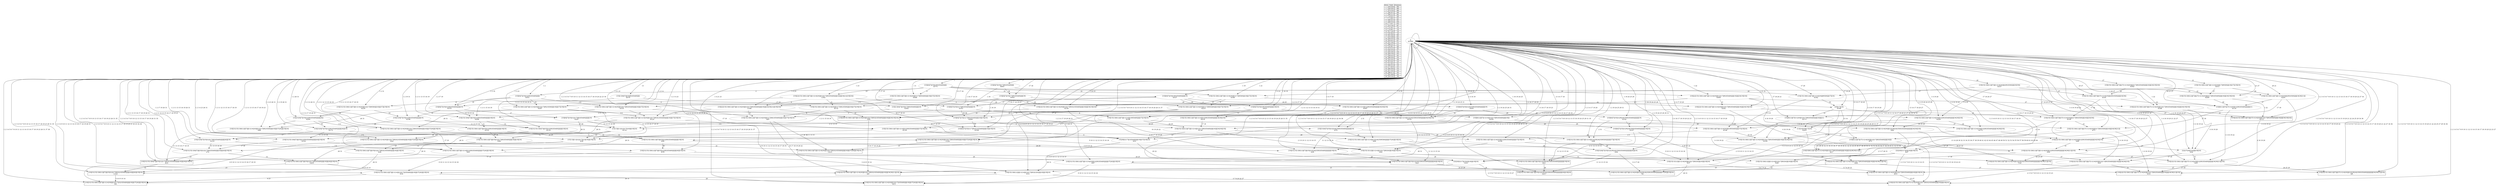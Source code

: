 digraph G {
	pad = 0.5;
	nodesep = 0.5;
"legend" [label = < <table border="0" cellborder="1" cellspacing="0"><tr><td>Helix</td><td>Triplet</td><td>Frequency</td></tr>
<tr><td>1</td><td>138 249 9</td><td>998</td></tr>
<tr><td>2</td><td>146 240 5</td><td>998</td></tr>
<tr><td>3</td><td>174 219 5</td><td>998</td></tr>
<tr><td>4</td><td>184 207 5</td><td>998</td></tr>
<tr><td>5</td><td>180 211 3</td><td>983</td></tr>
<tr><td>6</td><td>43 65 8</td><td>949</td></tr>
<tr><td>7</td><td>71 89 6</td><td>932</td></tr>
<tr><td>8</td><td>186 201 5</td><td>895</td></tr>
<tr><td>9</td><td>168 225 5</td><td>838</td></tr>
<tr><td>10</td><td>5 18 5</td><td>816</td></tr>
<tr><td>11</td><td>114 136 2</td><td>807</td></tr>
<tr><td>12</td><td>51 58 2</td><td>753</td></tr>
<tr><td>13</td><td>35 99 5</td><td>750</td></tr>
<tr><td>14</td><td>117 134 3</td><td>750</td></tr>
<tr><td>15</td><td>29 104 6</td><td>743</td></tr>
<tr><td>16</td><td>332 346 4</td><td>660</td></tr>
<tr><td>17</td><td>153 168 6</td><td>642</td></tr>
<tr><td>18</td><td>226 235 3</td><td>629</td></tr>
<tr><td>19</td><td>319 331 5</td><td>627</td></tr>
<tr><td>20</td><td>121 130 3</td><td>572</td></tr>
<tr><td>21</td><td>296 313 7</td><td>475</td></tr>
<tr><td>22</td><td>18 263 7</td><td>406</td></tr>
<tr><td>23</td><td>179 213 2</td><td>385</td></tr>
<tr><td>24</td><td>160 233 4</td><td>357</td></tr>
<tr><td>25</td><td>165 228 2</td><td>356</td></tr>
<tr><td>26</td><td>263 278 5</td><td>353</td></tr>
<tr><td>27</td><td>109 255 3</td><td>302</td></tr>
<tr><td>28</td><td>268 326 4</td><td>250</td></tr>
<tr><td>29</td><td>155 235 2</td><td>246</td></tr>
<tr><td>30</td><td>273 323 7</td><td>233</td></tr>
<tr><td>31</td><td>21 310 5</td><td>231</td></tr>
<tr><td>32</td><td>264 331 4</td><td>230</td></tr>
<tr><td>33</td><td>17 103 9</td><td>225</td></tr>
<tr><td>34</td><td>263 359 4</td><td>224</td></tr>
<tr><td>35</td><td>117 132 5</td><td>220</td></tr>
<tr><td>36</td><td>289 317 4</td><td>205</td></tr>
<tr><td>37</td><td>255 289 9</td><td>203</td></tr>
<tr><td>38</td><td>120 130 3</td><td>186</td></tr>
</table>>, shape = plaintext, fontsize=11];
"1 2 3 4 5 6 7 8 9 10 12 13 15 16 17 18 19 26 31 35 " [shape = box];
"1 2 3 4 5 6 7 8 9 10 11 12 13 14 15 16 17 18 19 20 23 26 31 37 " [shape = box];
"1 2 3 4 5 6 7 8 9 10 11 12 13 14 15 16 17 18 19 20 26 31 37 " [shape = box];
"1 2 3 4 5 6 7 8 9 10 12 13 15 16 17 18 19 23 26 31 35 " [shape = box];
"1 2 3 4 5 6 7 8 9 10 12 13 15 16 19 24 25 26 29 31 35 " [shape = box];
"1 2 3 4 5 6 7 8 9 10 11 12 13 14 15 16 17 18 19 20 22 27 34 " [shape = box];
"1 2 3 4 5 6 7 8 9 10 11 12 13 14 15 19 20 21 22 24 25 29 34 36 " [shape = box];
"1 2 3 4 5 6 7 8 9 10 11 12 13 14 15 16 19 20 24 25 26 29 31 37 " [shape = box];
"1 2 3 4 5 6 7 8 9 10 11 12 13 14 15 16 17 18 19 20 22 " [shape = box];
"1 2 3 4 5 6 7 8 9 10 11 12 13 14 15 17 18 19 20 21 22 27 34 36 " [shape = box];
"1 2 3 4 5 6 7 8 10 11 12 13 14 15 16 17 18 19 20 26 31 37 " [shape = box];
"1 2 3 4 5 6 7 8 9 10 11 12 14 17 18 20 21 27 28 30 32 33 " [shape = box];
"1 2 3 4 5 6 7 8 9 10 11 12 13 14 15 16 17 18 19 20 22 23 34 " [shape = box];
"1 2 3 4 5 6 7 8 9 10 12 13 15 16 19 24 25 26 31 35 " [shape = box];
"1 2 3 4 5 6 7 8 9 10 11 12 13 14 15 16 17 18 19 20 22 23 27 " [shape = box];
"1 2 3 4 5 6 7 8 10 11 12 13 14 15 16 17 18 19 23 26 31 37 38 " [shape = box];
"1 2 3 4 5 6 7 8 9 10 12 13 15 16 19 24 25 29 31 35 " [shape = box];
"1 2 3 4 5 6 7 8 9 10 13 15 16 17 18 19 23 26 31 35 " [shape = box];
"1 2 3 4 5 6 7 8 9 10 11 12 13 14 15 17 18 19 20 21 22 34 36 " [shape = box];
"1 2 3 4 5 6 7 8 9 10 11 12 13 14 15 19 20 21 22 24 25 27 29 34 36 " [shape = box];
"1 2 3 4 5 6 7 8 9 10 11 12 13 14 15 17 18 19 20 21 22 23 34 36 " [shape = box];
"1 2 26 31 " [style = dashed];
"1 2 11 12 13 15 16 19 26 31 " [style = dashed];
"1 " [style = dashed];
"1 16 19 " [style = dashed];
"1 2 17 19 26 31 " [style = dashed];
"1 2 11 12 13 15 16 17 18 19 " [style = dashed];
"1 16 17 18 19 " [style = dashed];
"13 17 18 " [style = dashed];
"1 2 11 12 13 15 16 19 31 " [style = dashed];
"1 2 11 13 15 16 17 18 19 26 31 " [style = dashed];
"1 2 23 26 31 " [style = dashed];
"1 21 " [style = dashed];
"1 4 21 " [style = dashed];
"1 2 3 4 26 31 " [style = dashed];
"1 2 3 4 " [style = dashed];
"21 " [style = dashed];
"1 21 23 " [style = dashed];
"1 2 3 4 23 " [style = dashed];
"1 2 3 4 23 26 31 " [style = dashed];
"1 2 31 " [style = dashed];
"1 4 21 23 " [style = dashed];
"1 23 " [style = dashed];
"1 2 11 12 13 15 16 17 18 19 23 " [style = dashed];
"1 16 17 18 19 23 " [style = dashed];
"1 16 19 24 25 29 " [style = dashed];
"1 2 19 24 25 26 29 31 " [style = dashed];
"1 2 11 12 13 15 16 19 " [style = dashed];
"13 " [style = dashed];
"1 2 11 13 15 16 19 26 31 " [style = dashed];
"1 21 22 " [style = dashed];
"1 22 " [style = dashed];
"21 27 " [style = dashed];
"1 22 27 " [style = dashed];
"1 4 19 20 24 25 29 " [style = dashed];
"1 4 16 19 20 22 " [style = dashed];
"1 4 16 19 20 21 22 " [style = dashed];
"1 4 16 19 20 " [style = dashed];
"20 21 " [style = dashed];
"1 16 19 24 25 " [style = dashed];
"1 4 16 19 " [style = dashed];
"1 2 3 4 17 19 20 " [style = dashed];
"1 4 17 19 20 " [style = dashed];
"1 2 3 4 17 19 20 26 31 " [style = dashed];
"17 20 " [style = dashed];
"1 2 19 24 25 26 31 " [style = dashed];
"1 2 3 4 17 19 26 31 " [style = dashed];
"1 2 19 24 25 29 31 " [style = dashed];
"1 4 16 17 18 19 20 22 " [style = dashed];
"1 2 3 4 9 10 11 12 13 14 15 16 17 18 19 20 " [style = dashed];
"13 14 17 18 20 " [style = dashed];
"1 2 3 4 6 9 10 11 12 13 14 15 16 17 18 19 " [style = dashed];
"1 2 11 13 15 16 17 18 19 " [style = dashed];
"1 4 16 17 18 19 20 " [style = dashed];
"17 18 20 21 27 " [style = dashed];
"1 4 16 17 18 19 20 22 27 " [style = dashed];
"1 4 16 17 18 19 " [style = dashed];
"1 4 16 19 20 21 22 27 " [style = dashed];
"1 2 3 4 9 10 11 12 13 14 15 16 17 18 19 26 31 " [style = dashed];
"13 14 17 18 20 27 " [style = dashed];
"13 14 17 18 " [style = dashed];
"17 18 20 21 " [style = dashed];
"20 21 27 " [style = dashed];
"1 22 23 " [style = dashed];
"1 2 11 12 13 15 16 19 24 25 31 " [style = dashed];
"1 2 3 4 6 9 10 11 12 13 14 15 16 17 18 19 23 " [style = dashed];
"1 2 11 13 15 16 17 18 19 23 " [style = dashed];
"1 4 16 19 20 22 27 " [style = dashed];
"1 4 16 17 18 19 20 22 23 " [style = dashed];
"1 4 16 17 18 19 23 " [style = dashed];
"1 2 11 13 15 16 19 31 " [style = dashed];
"1 2 " [style = dashed];
"" [style = dashed];
"1 2 19 26 31 " [style = dashed];
"1 19 " [style = dashed];
"1 2 19 " [style = dashed];
"1 2 19 31 " [style = dashed];
"1 2 11 13 15 16 19 " [style = dashed];
"1 2 17 19 " [style = dashed];
"1 17 19 " [style = dashed];
"17 " [style = dashed];
"17 18 " [style = dashed];
"1 2 23 " [style = dashed];
"1 4 " [style = dashed];
"1 4 23 " [style = dashed];
"1 19 24 25 29 " [style = dashed];
"1 19 24 25 " [style = dashed];
"1 2 19 24 25 31 " [style = dashed];
"27 " [style = dashed];
"1 4 19 20 " [style = dashed];
"20 " [style = dashed];
"1 4 19 " [style = dashed];
"1 2 3 4 17 19 " [style = dashed];
"1 4 17 19 " [style = dashed];
"17 18 20 " [style = dashed];
"1 2 3 4 9 10 11 12 13 14 15 16 17 18 19 " [style = dashed];
"17 18 20 27 " [style = dashed];
"20 27 " [style = dashed];
"1 2 3 4 5 6 7 8 9 10 12 13 15 16 17 18 19 26 31 35 " [label = "[10][31[15[13[6[12]][7]]][35][1[2[17][9[3[5[4[8]]]]][18]]][26]][19][16]\n14/55"];
"1 2 3 4 5 6 7 8 9 10 11 12 13 14 15 16 17 18 19 20 23 26 31 37 " [label = "[10][31[15[13[6[12]][7]]][11[14[20]]][1[2[17][9[3[23[5[4[8]]]]]][18]]][37[26]]][19][16]\n13/13"];
"1 2 3 4 5 6 7 8 9 10 11 12 13 14 15 16 17 18 19 20 26 31 37 " [label = "[10][31[15[13[6[12]][7]]][11[14[20]]][1[2[17][9[3[5[4[8]]]]][18]]][37[26]]][19][16]\n11/24"];
"1 2 3 4 5 6 7 8 9 10 12 13 15 16 17 18 19 23 26 31 35 " [label = "[10][31[15[13[6[12]][7]]][35][1[2[17][9[3[23[5[4[8]]]]]][18]]][26]][19][16]\n11/23"];
"1 2 3 4 5 6 7 8 9 10 12 13 15 16 19 24 25 26 29 31 35 " [label = "[10][31[15[13[6[12]][7]]][35][1[2[29[24[25[9[3[5[4[8]]]]]]]]]][26]][19][16]\n10/17"];
"1 2 3 4 5 6 7 8 9 10 11 12 13 14 15 16 17 18 19 20 22 27 34 " [label = "[10][22[15[13[6[12]][7]]][27[11[14[20]]][1[2[17][9[3[5[4[8]]]]][18]]]]][34[19][16]]\n9/112"];
"1 2 3 4 5 6 7 8 9 10 11 12 13 14 15 19 20 21 22 24 25 29 34 36 " [label = "[10][22[15[13[6[12]][7]]][11[14[20]]][1[2[29[24[25[9[3[5[4[8]]]]]]]]]]][34[36[21]][19]]\n7/18"];
"1 2 3 4 5 6 7 8 9 10 11 12 13 14 15 16 19 20 24 25 26 29 31 37 " [label = "[10][31[15[13[6[12]][7]]][11[14[20]]][1[2[29[24[25[9[3[5[4[8]]]]]]]]]][37[26]]][19][16]\n7/8"];
"1 2 3 4 5 6 7 8 9 10 11 12 13 14 15 16 17 18 19 20 22 " [label = "[10][22[15[13[6[12]][7]]][11[14[20]]][1[2[17][9[3[5[4[8]]]]][18]]]][19][16]\n6/15"];
"1 2 3 4 5 6 7 8 9 10 11 12 13 14 15 17 18 19 20 21 22 27 34 36 " [label = "[10][22[15[13[6[12]][7]]][27[11[14[20]]][1[2[17][9[3[5[4[8]]]]][18]]]]][34[36[21]][19]]\n6/14"];
"1 2 3 4 5 6 7 8 10 11 12 13 14 15 16 17 18 19 20 26 31 37 " [label = "[10][31[15[13[6[12]][7]]][11[14[20]]][1[2[17][3[5[4[8]]]][18]]][37[26]]][19][16]\n6/13"];
"1 2 3 4 5 6 7 8 9 10 11 12 14 17 18 20 21 27 28 30 32 33 " [label = "[10][33[6[12]][7]][27[11[14[20]]][1[2[17][9[3[5[4[8]]]]][18]]]][32[28[30[21]]]]\n6/17"];
"1 2 3 4 5 6 7 8 9 10 11 12 13 14 15 16 17 18 19 20 22 23 34 " [label = "[10][22[15[13[6[12]][7]]][11[14[20]]][1[2[17][9[3[23[5[4[8]]]]]][18]]]][34[19][16]]\n5/95"];
"1 2 3 4 5 6 7 8 9 10 12 13 15 16 19 24 25 26 31 35 " [label = "[10][31[15[13[6[12]][7]]][35][1[2[24[25[9[3[5[4[8]]]]]]]]][26]][19][16]\n5/23"];
"1 2 3 4 5 6 7 8 9 10 11 12 13 14 15 16 17 18 19 20 22 23 27 " [label = "[10][22[15[13[6[12]][7]]][27[11[14[20]]][1[2[17][9[3[23[5[4[8]]]]]][18]]]]][19][16]\n4/4"];
"1 2 3 4 5 6 7 8 10 11 12 13 14 15 16 17 18 19 23 26 31 37 38 " [label = "[10][31[15[13[6[12]][7]]][11[14[38]]][1[2[17][3[23[5[4[8]]]]][18]]][37[26]]][19][16]\n4/4"];
"1 2 3 4 5 6 7 8 9 10 12 13 15 16 19 24 25 29 31 35 " [label = "[10][31[15[13[6[12]][7]]][35][1[2[29[24[25[9[3[5[4[8]]]]]]]]]]][19][16]\n4/21"];
"1 2 3 4 5 6 7 8 9 10 13 15 16 17 18 19 23 26 31 35 " [label = "[10][31[15[13[6][7]]][35][1[2[17][9[3[23[5[4[8]]]]]][18]]][26]][19][16]\n4/31"];
"1 2 3 4 5 6 7 8 9 10 11 12 13 14 15 17 18 19 20 21 22 34 36 " [label = "[10][22[15[13[6[12]][7]]][11[14[20]]][1[2[17][9[3[5[4[8]]]]][18]]]][34[36[21]][19]]\n4/26"];
"1 2 3 4 5 6 7 8 9 10 11 12 13 14 15 19 20 21 22 24 25 27 29 34 36 " [label = "[10][22[15[13[6[12]][7]]][27[11[14[20]]][1[2[29[24[25[9[3[5[4[8]]]]]]]]]]]][34[36[21]][19]]\n4/9"];
"1 2 3 4 5 6 7 8 9 10 11 12 13 14 15 17 18 19 20 21 22 23 34 36 " [label = "[10][22[15[13[6[12]][7]]][11[14[20]]][1[2[17][9[3[23[5[4[8]]]]]][18]]]][34[36[21]][19]]\n4/9"];
"1 2 26 31 " [label = "[10][31[6][7][35][1[2[9[3[5[4[8]]]]]]][26]]\n0/204"];
"1 2 11 12 13 15 16 19 26 31 " [label = "[10][31[15[13[6[12]][7]]][35][1[2[9[3[5[4[8]]]]]]][26]][19][16]\n0/78"];
"1 " [label = "[10][6][7][35][1[9[3[5[4[8]]]]]]\n0/775"];
"1 16 19 " [label = "[10][6][7][35][1[9[3[5[4[8]]]]]][19][16]\n0/423"];
"1 2 17 19 26 31 " [label = "[10][31[6][7][35][1[2[17][9[3[5[4[8]]]]]]][26]][19]\n0/125"];
"1 2 11 12 13 15 16 17 18 19 " [label = "[10][15[13[6[12]][7]]][35][1[2[17][9[3[5[4[8]]]]][18]]][19][16]\n0/98"];
"1 16 17 18 19 " [label = "[10][6][7][35][1[17][9[3[5[4[8]]]]][18]][19][16]\n0/264"];
"13 17 18 " [label = "[10][13[6][7]][35][17][9[3[5[4[8]]]]][18]\n0/363"];
"1 2 11 12 13 15 16 19 31 " [label = "[10][31[15[13[6[12]][7]]][35][1[2[9[3[5[4[8]]]]]]]][19][16]\n0/90"];
"1 2 11 13 15 16 17 18 19 26 31 " [label = "[10][31[15[13[6][7]]][35][1[2[17][9[3[5[4[8]]]]][18]]][26]][19][16]\n1/72"];
"1 2 23 26 31 " [label = "[10][31[15[13[6[12]][7]]][11[14[20]]][1[2[17][9[23[5[8]]]][18]]][37[26]]][19][16]\n0/80"];
"1 21 " [label = "[10][15[13[6[12]][7]]][11[14[20]]][1[17][9[5[8]]][18]][37][19][16]\n0/340"];
"1 4 21 " [label = "[10][15[13[6[12]][7]]][11[14[20]]][1[17][9[5[4[8]]]][18]][37][19][16]\n0/233"];
"1 2 3 4 26 31 " [label = "[10][31[15[13[6[12]][7]]][11[14[20]]][1[2[17][9[3[5[4[8]]]]][18]]][37[26]]][19][16]\n0/107"];
"1 2 3 4 " [label = "[10][15[13[6[12]][7]]][11[14[20]]][1[2[17][9[3[5[4[8]]]]][18]]][37][19][16]\n0/335"];
"21 " [label = "[10][15[13[6[12]][7]]][11[14[20]]][17][9[5[8]]][18][37][19][16]\n0/511"];
"1 21 23 " [label = "[10][15[13[6[12]][7]]][11[14[20]]][1[17][9[23[5[8]]]][18]][37][19][16]\n0/132"];
"1 2 3 4 23 " [label = "[10][15[13[6[12]][7]]][11[14[20]]][1[2[17][9[3[23[5[4[8]]]]]][18]]][37][19][16]\n0/125"];
"1 2 3 4 23 26 31 " [label = "[10][31[15[13[6[12]][7]]][11[14[20]]][1[2[17][9[3[23[5[4[8]]]]]][18]]][37[26]]][19][16]\n0/42"];
"1 2 31 " [label = "[10][31[15[13[6[12]][7]]][11[14[20]]][1[2[17][9[5[8]]][18]]][37]][19][16]\n0/230"];
"1 4 21 23 " [label = "[10][15[13[6[12]][7]]][11[14[20]]][1[17][9[23[5[4[8]]]]][18]][37][19][16]\n0/87"];
"1 23 " [label = "[10][22[15[13[6[12]][7]]][11[14[20]]][1[2[17][9[3[5[4[8]]]]][18]]]][34[21][19][16]]\n1/302"];
"1 2 11 12 13 15 16 17 18 19 23 " [label = "[10][15[13[6[12]][7]]][35][1[2[17][9[3[23[5[4[8]]]]]][18]]][19][16]\n0/44"];
"1 16 17 18 19 23 " [label = "[10][6][7][35][1[17][9[3[23[5[4[8]]]]]][18]][19][16]\n0/108"];
"1 16 19 24 25 29 " [label = "[10][6][7][35][1[29[24[25[9[3[5[4[8]]]]]]]]][19][16]\n0/107"];
"1 2 19 24 25 26 29 31 " [label = "[10][31[6][7][35][1[2[29[24[25[9[3[5[4[8]]]]]]]]]][26]][19]\n0/44"];
"1 2 11 12 13 15 16 19 " [label = "[10][15[13[6[12]][7]]][35][1[2[9[3[5[4[8]]]]]]][19][16]\n0/152"];
"13 " [label = "[10][13[6][7]][35][9[3[5[4[8]]]]]\n0/570"];
"1 2 11 13 15 16 19 26 31 " [label = "[10][31[15[13[6][7]]][35][1[2[9[3[5[4[8]]]]]]][26]][19][16]\n0/102"];
"1 21 22 " [label = "[10][22[15[13[6[12]][7]]][11[14[20]]][1[2[17][9[3[5[4[8]]]]][18]]]][34[19][16]]\n3/242"];
"1 22 " [label = "[10][22[15[13[6[12]][7]]][11[14[20]]][1[2[17][9[3[5[4[8]]]]][18]]]][34[19][16]]\n0/400"];
"21 27 " [label = "[10][15[13[6[12]][7]]][27[11[14[20]]][2[17][9[3[5[4[8]]]]][18]]][34[19][16]]\n0/200"];
"1 22 27 " [label = "[10][22[15[13[6[12]][7]]][27[11[14[20]]][1[2[17][9[3[5[4[8]]]]][18]]]]][34[19][16]]\n0/186"];
"1 4 19 20 24 25 29 " [label = "[10][15[13[6[12]][7]]][11[14[20]]][1[2[29[24[25[9[3[5[4[8]]]]]]]]]][34[36][19]]\n0/60"];
"1 4 16 19 20 22 " [label = "[10][22[15[13[6[12]][7]]][11[14[20]]][1[2[9[3[5[4[8]]]]]]]][34[36][19]]\n0/89"];
"1 4 16 19 20 21 22 " [label = "[10][22[15[13[6[12]][7]]][11[14[20]]][1[2[9[3[5[4[8]]]]]]]][34[36[21]][19]]\n0/49"];
"1 4 16 19 20 " [label = "[10][15[13[6[12]][7]]][11[14[20]]][1[2[9[3[5[4[8]]]]]]][34[36][19]]\n0/172"];
"20 21 " [label = "[10][15[13[6[12]][7]]][11[14[20]]][2[9[3[5[8]]]]][34[36[21]]]\n0/291"];
"1 16 19 24 25 " [label = "[10][15[13[6[12]][7]]][11[14]][1[2[24[25[9[3[5[8]]]]]]]][34[36][19]]\n0/152"];
"1 4 16 19 " [label = "[10][15[13[6[12]][7]]][11[14]][1[2[9[3[5[4[8]]]]]]][34[36][19]]\n0/218"];
"1 2 3 4 17 19 20 " [label = "[10][15[13[6[12]][7]]][11[14[20]]][1[2[9[3[5[4[8]]]]]]][37][19][16]\n0/106"];
"1 4 17 19 20 " [label = "[10][15[13[6[12]][7]]][11[14[20]]][1[9[5[4[8]]]]][37][19][16]\n0/146"];
"1 2 3 4 17 19 20 26 31 " [label = "[10][31[15[13[6[12]][7]]][11[14[20]]][1[2[9[3[5[4[8]]]]]]][37[26]]][19][16]\n0/47"];
"17 20 " [label = "[10][15[13[6[12]][7]]][11[14[20]]][9[5[8]]][37][16]\n0/342"];
"1 2 19 24 25 26 31 " [label = "[10][31[15[13[6[12]][7]]][11[14]][1[2[24[25[9[5[8]]]]]]][37[26]]][19][16]\n0/64"];
"1 2 3 4 17 19 26 31 " [label = "[10][31[15[13[6[12]][7]]][11[14]][1[2[9[3[5[4[8]]]]]]][37[26]]][19][16]\n0/63"];
"1 2 19 24 25 29 31 " [label = "[10][31[15[13[6[12]][7]]][11[14]][1[2[29[24[25[9[5[8]]]]]]]][37]][19][16]\n0/48"];
"1 4 16 17 18 19 20 22 " [label = "[22[20][1[17][4][18]]][19][16]\n0/47"];
"1 2 3 4 9 10 11 12 13 14 15 16 17 18 19 20 " [label = "[10][15[13[12]]][11[14[20]]][1[2[17][9[3[4]]][18]]][19][16]\n0/37"];
"13 14 17 18 20 " [label = "[13][14[20]][17][18]\n0/203"];
"1 2 3 4 6 9 10 11 12 13 14 15 16 17 18 19 " [label = "[10][15[13[6[12]]]][11[14]][1[2[17][9[3[4]]][18]]][19][16]\n0/28"];
"1 2 11 13 15 16 17 18 19 " [label = "[15[13]][11][1[2[17][18]]][19][16]\n0/132"];
"1 4 16 17 18 19 20 " [label = "[10][15[13[6[12]][7]]][11[14[20]]][1[2[17][9[3[5[4[8]]]]][18]]][34[36][19]]\n0/109"];
"17 18 20 21 27 " [label = "[10][15[13[6[12]][7]]][27[11[14[20]]][2[17][9[3[5[8]]]][18]]][34[36[21]]]\n0/73"];
"1 4 16 17 18 19 20 22 27 " [label = "[10][22[15[13[6[12]][7]]][27[11[14[20]]][1[2[17][9[3[5[4[8]]]]][18]]]]][34[36][19]]\n0/25"];
"1 4 16 17 18 19 " [label = "[10][15[13[6[12]][7]]][11[14]][1[2[17][9[3[5[4[8]]]]][18]]][34[36][19]]\n0/138"];
"1 4 16 19 20 21 22 27 " [label = "[10][22[15[13[6[12]][7]]][27[11[14[20]]][1[2[9[3[5[4[8]]]]]]]]][34[36[21]][19]]\n0/25"];
"1 2 3 4 9 10 11 12 13 14 15 16 17 18 19 26 31 " [label = "[10][31[15[13[6[12]][7]]][11[14]][1[2[17][3[5[4[8]]]][18]]][37[26]]][19][16]\n0/18"];
"13 14 17 18 20 27 " [label = "[10][6[12]][7][27[11[14[20]]][1[2[17][9[3[5[4[8]]]]][18]]]]\n0/73"];
"13 14 17 18 " [label = "[10][6[12]][7][11[14]][1[2[17][9[3[5[4[8]]]]][18]]]\n0/259"];
"17 18 20 21 " [label = "[10][6[12]][7][11[20]][1[2[17][9[3[5[4[8]]]]][18]]][21]\n0/173"];
"20 21 27 " [label = "[10][6[12]][7][27[11[20]][1[2[9[3[5[4[8]]]]]]]][21]\n0/116"];
"1 22 23 " [label = "[10][22[15[13[6[12]][7]]][11[14[20]]][1[2[17][9[3[23[5[4[8]]]]]][18]]]][34[19][16]]\n0/156"];
"1 2 11 12 13 15 16 19 24 25 31 " [label = "[10][31[15[13[6[12]][7]]][35][1[2[24[25[9[3[5[4[8]]]]]]]]]][19][16]\n2/29"];
"1 2 3 4 6 9 10 11 12 13 14 15 16 17 18 19 23 " [label = "[10][15[13[6[12]]]][11[14]][1[2[17][9[3[23[4]]]][18]]][19][16]\n0/14"];
"1 2 11 13 15 16 17 18 19 23 " [label = "[15[13]][11][1[2[17][23][18]]][19][16]\n0/56"];
"1 4 16 19 20 22 27 " [label = "[22[27[20][1[4]]]][19][16]\n0/44"];
"1 4 16 17 18 19 20 22 23 " [label = "[22[20][1[17][23[4]][18]]][19][16]\n0/18"];
"1 4 16 17 18 19 23 " [label = "[7][38][1[17][23[5[4[8]]]][18]][37][19][16]\n0/53"];
"1 2 11 13 15 16 19 31 " [label = "[10][31[15[13[6][7]]][35][1[2[9[3[5[4[8]]]]]]]][19][16]\n0/116"];
"1 2 " [label = "[10][6][7][35][1[2[9[3[5[4[8]]]]]]]\n0/551"];
"" [label = "[10][6][7][35][9[3[5[4[8]]]]]\n0/1000"];
"1 2 19 26 31 " [label = "[10][31[6][7][35][1[2[9[3[5[4[8]]]]]]][26]][19]\n0/172"];
"1 19 " [label = "[10][6][7][35][1[9[3[5[4[8]]]]]][19]\n0/537"];
"1 2 19 " [label = "[10][6][7][35][1[2[9[3[5[4[8]]]]]]][19]\n0/370"];
"1 2 19 31 " [label = "[10][31[6][7][35][1[2[9[3[5[4[8]]]]]]]][19]\n0/196"];
"1 2 11 13 15 16 19 " [label = "[10][15[13[6][7]]][35][1[2[9[3[5[4[8]]]]]]][19][16]\n0/208"];
"1 2 17 19 " [label = "[10][6][7][35][1[2[17][9[3[5[4[8]]]]]]][19]\n0/247"];
"1 17 19 " [label = "[10][6][7][35][1[17][9[3[5[4[8]]]]]][19]\n0/353"];
"17 " [label = "[10][6][7][35][17][9[3[5[4[8]]]]]\n0/603"];
"17 18 " [label = "[10][6][7][35][17][9[3[5[4[8]]]]][18]\n0/543"];
"1 2 23 " [label = "[10][15[13[6[12]][7]]][11[14[20]]][1[2[17][9[23[5[8]]]][18]]][37][19][16]\n0/207"];
"1 4 " [label = "[10][15[13[6[12]][7]]][11[14[20]]][1[17][9[5[4[8]]]][18]][37][19][16]\n0/446"];
"1 4 23 " [label = "[10][22[15[13[6[12]][7]]][11[14[20]]][1[2[17][9[3[5[4[8]]]]][18]]]][34[36[21]][19][16]]\n1/168"];
"1 19 24 25 29 " [label = "[10][6][7][35][1[29[24[25[9[3[5[4[8]]]]]]]]][19]\n0/142"];
"1 19 24 25 " [label = "[10][6][7][35][1[24[25[9[3[5[4[8]]]]]]]][19]\n0/201"];
"1 2 19 24 25 31 " [label = "[10][31[6][7][35][1[2[24[25[9[3[5[4[8]]]]]]]]]][19]\n0/70"];
"27 " [label = "[10][15[13[6[12]][7]]][27[11[14[20]]][2[17][9[3[5[4[8]]]]][18]]][34[19][16]]\n0/302"];
"1 4 19 20 " [label = "[10][15[13[6[12]][7]]][11[14[20]]][1[2[9[3[5[4[8]]]]]]][34[36][19]]\n0/220"];
"20 " [label = "[10][15[13[6[12]][7]]][11[14[20]]][2[9[3[5[8]]]]][34[36]]\n0/537"];
"1 4 19 " [label = "[10][15[13[6[12]][7]]][11[14]][1[2[9[3[5[4[8]]]]]]][34[36][19]]\n0/297"];
"1 2 3 4 17 19 " [label = "[10][15[13[6[12]][7]]][11[14]][1[2[9[3[5[4[8]]]]]]][37][19][16]\n0/136"];
"1 4 17 19 " [label = "[10][15[13[6[12]][7]]][11[14]][1[9[5[4[8]]]]][37][19][16]\n0/198"];
"17 18 20 " [label = "[20][17][18]\n0/308"];
"1 2 3 4 9 10 11 12 13 14 15 16 17 18 19 " [label = "[10][15[13[12]]][11[14]][1[2[17][9[3[4]]][18]]][19][16]\n0/42"];
"17 18 20 27 " [label = "[10][15[13[6[12]][7]]][27[11[14[20]]][2[17][9[3[5[8]]]][18]]][34[36]]\n0/109"];
"20 27 " [label = "[10][15[13[6[12]][7]]][27[11[14[20]]][2[9[3[5[8]]]]]][34[36]]\n0/181"];
"" [label = "[]\n0/1000"];
"1 2 3 4 5 6 7 8 9 10 12 13 15 16 17 18 19 26 31 35 " -> "1 2 3 4 5 6 7 8 9 10 12 13 15 16 17 18 19 23 26 31 35 " [label = "23 ", arrowhead = vee];
"1 2 3 4 5 6 7 8 9 10 12 13 15 16 17 18 19 26 31 35 " -> "1 2 3 4 9 10 11 12 13 14 15 16 17 18 19 26 31 " [label = "3 4 9 10 14 ", arrowhead = vee];
"1 2 3 4 5 6 7 8 9 10 11 12 13 14 15 16 17 18 19 20 26 31 37 " -> "1 2 3 4 5 6 7 8 9 10 11 12 13 14 15 16 17 18 19 20 23 26 31 37 " [label = "23 ", arrowhead = vee];
"1 2 3 4 5 6 7 8 9 10 12 13 15 16 17 18 19 23 26 31 35 " -> "1 2 3 4 5 6 7 8 10 11 12 13 14 15 16 17 18 19 23 26 31 37 38 " [label = "3 4 6 9 10 14 ", arrowhead = vee];
"1 2 3 4 5 6 7 8 9 10 11 12 13 14 15 16 17 18 19 20 22 27 34 " -> "1 4 16 19 20 21 22 27 " [label = "4 16 19 20 ", arrowhead = vee];
"1 2 3 4 5 6 7 8 9 10 11 12 13 14 15 19 20 21 22 24 25 29 34 36 " -> "1 2 3 4 5 6 7 8 9 10 11 12 13 14 15 19 20 21 22 24 25 27 29 34 36 " [label = "27 ", arrowhead = vee];
"1 2 3 4 5 6 7 8 9 10 11 12 13 14 15 16 17 18 19 20 22 " -> "1 2 3 4 5 6 7 8 9 10 11 12 13 14 15 16 17 18 19 20 22 23 27 " [label = "23 27 ", arrowhead = vee];
"1 2 3 4 5 6 7 8 9 10 11 12 13 14 15 16 17 18 19 20 22 23 34 " -> "1 2 3 4 5 6 7 8 9 10 11 12 13 14 15 17 18 19 20 21 22 23 34 36 " [label = "4 16 17 18 19 20 ", arrowhead = vee];
"1 2 3 4 5 6 7 8 9 10 12 13 15 16 19 24 25 26 31 35 " -> "1 2 3 4 5 6 7 8 9 10 12 13 15 16 19 24 25 26 29 31 35 " [label = "29 ", arrowhead = vee];
"1 2 3 4 5 6 7 8 9 10 12 13 15 16 19 24 25 29 31 35 " -> "1 2 3 4 5 6 7 8 9 10 12 13 15 16 19 24 25 26 29 31 35 " [label = "26 ", arrowhead = vee];
"1 2 3 4 5 6 7 8 9 10 13 15 16 17 18 19 23 26 31 35 " -> "1 2 3 4 5 6 7 8 9 10 12 13 15 16 17 18 19 23 26 31 35 " [label = "12 ", arrowhead = vee];
"1 2 3 4 5 6 7 8 9 10 11 12 13 14 15 17 18 19 20 21 22 34 36 " -> "1 2 3 4 5 6 7 8 9 10 11 12 13 14 15 17 18 19 20 21 22 27 34 36 " [label = "27 ", arrowhead = vee];
"1 2 3 4 5 6 7 8 9 10 11 12 13 14 15 17 18 19 20 21 22 34 36 " -> "1 2 3 4 5 6 7 8 9 10 11 12 13 14 15 17 18 19 20 21 22 23 34 36 " [label = "23 ", arrowhead = vee];
"1 2 26 31 " -> "1 2 23 26 31 " [label = "23 ", arrowhead = vee];
"1 2 26 31 " -> "1 2 3 4 26 31 " [label = "3 4 ", arrowhead = vee];
"1 2 26 31 " -> "1 2 19 26 31 " [label = "19 ", arrowhead = vee];
"1 2 11 12 13 15 16 19 26 31 " -> "1 2 3 4 5 6 7 8 9 10 12 13 15 16 17 18 19 26 31 35 " [label = "17 18 ", arrowhead = vee];
"1 2 11 12 13 15 16 19 26 31 " -> "1 2 3 4 5 6 7 8 9 10 12 13 15 16 19 24 25 26 31 35 " [label = "24 25 ", arrowhead = vee];
"1 " -> "1 21 " [label = "21 ", arrowhead = vee];
"1 " -> "1 23 " [label = "23 ", arrowhead = vee];
"1 " -> "1 22 " [label = "22 ", arrowhead = vee];
"1 " -> "1 2 " [label = "2 ", arrowhead = vee];
"1 " -> "1 19 " [label = "19 ", arrowhead = vee];
"1 " -> "1 4 " [label = "4 ", arrowhead = vee];
"1 16 19 " -> "1 16 17 18 19 " [label = "17 18 ", arrowhead = vee];
"1 16 19 " -> "1 16 19 24 25 " [label = "24 25 ", arrowhead = vee];
"1 16 19 " -> "1 4 16 19 " [label = "4 ", arrowhead = vee];
"1 16 19 " -> "1 2 11 13 15 16 19 " [label = "2 11 13 15 ", arrowhead = vee];
"1 2 17 19 26 31 " -> "1 2 11 13 15 16 17 18 19 26 31 " [label = "11 13 15 16 18 ", arrowhead = vee];
"1 2 17 19 26 31 " -> "1 2 3 4 17 19 26 31 " [label = "3 4 ", arrowhead = vee];
"1 2 11 12 13 15 16 17 18 19 " -> "1 2 3 4 5 6 7 8 9 10 12 13 15 16 17 18 19 26 31 35 " [label = "26 31 ", arrowhead = vee];
"1 2 11 12 13 15 16 17 18 19 " -> "1 2 11 12 13 15 16 17 18 19 23 " [label = "23 ", arrowhead = vee];
"1 2 11 12 13 15 16 17 18 19 " -> "1 2 3 4 9 10 11 12 13 14 15 16 17 18 19 " [label = "3 4 9 10 14 ", arrowhead = vee];
"1 16 17 18 19 " -> "1 16 17 18 19 23 " [label = "23 ", arrowhead = vee];
"1 16 17 18 19 " -> "1 2 11 13 15 16 17 18 19 " [label = "2 11 13 15 ", arrowhead = vee];
"1 16 17 18 19 " -> "1 4 16 17 18 19 " [label = "4 ", arrowhead = vee];
"13 17 18 " -> "1 2 11 13 15 16 17 18 19 " [label = "1 2 11 15 16 19 ", arrowhead = vee];
"13 17 18 " -> "13 14 17 18 " [label = "14 ", arrowhead = vee];
"1 2 11 12 13 15 16 19 31 " -> "1 2 11 12 13 15 16 19 26 31 " [label = "26 ", arrowhead = vee];
"1 2 11 12 13 15 16 19 31 " -> "1 2 11 12 13 15 16 19 24 25 31 " [label = "24 25 ", arrowhead = vee];
"1 2 11 13 15 16 17 18 19 26 31 " -> "1 2 3 4 5 6 7 8 9 10 12 13 15 16 17 18 19 26 31 35 " [label = "12 ", arrowhead = vee];
"1 2 11 13 15 16 17 18 19 26 31 " -> "1 2 3 4 5 6 7 8 9 10 13 15 16 17 18 19 23 26 31 35 " [label = "23 ", arrowhead = vee];
"1 2 23 26 31 " -> "1 2 3 4 23 26 31 " [label = "3 4 ", arrowhead = vee];
"1 2 23 26 31 " -> "1 2 3 4 5 6 7 8 9 10 13 15 16 17 18 19 23 26 31 35 " [label = "11 13 15 16 17 18 19 ", arrowhead = vee];
"1 21 " -> "1 4 21 " [label = "4 ", arrowhead = vee];
"1 21 " -> "1 21 23 " [label = "23 ", arrowhead = vee];
"1 21 " -> "1 21 22 " [label = "22 ", arrowhead = vee];
"1 4 21 " -> "1 4 21 23 " [label = "23 ", arrowhead = vee];
"1 4 21 " -> "1 4 16 19 20 21 22 " [label = "16 19 20 22 ", arrowhead = vee];
"1 4 21 " -> "1 2 3 4 5 6 7 8 9 10 11 12 13 14 15 16 17 18 19 20 26 31 37 " [label = "2 3 26 31 ", arrowhead = vee];
"1 2 3 4 26 31 " -> "1 2 3 4 23 26 31 " [label = "23 ", arrowhead = vee];
"1 2 3 4 26 31 " -> "1 2 3 4 17 19 26 31 " [label = "17 19 ", arrowhead = vee];
"1 2 3 4 26 31 " -> "1 2 3 4 5 6 7 8 9 10 11 12 13 14 15 16 17 18 19 20 26 31 37 " [label = "21 ", arrowhead = vee];
"1 2 3 4 " -> "1 2 3 4 26 31 " [label = "26 31 ", arrowhead = vee];
"1 2 3 4 " -> "1 2 3 4 23 " [label = "23 ", arrowhead = vee];
"1 2 3 4 " -> "1 2 3 4 17 19 " [label = "17 19 ", arrowhead = vee];
"21 " -> "1 21 " [label = "1 ", arrowhead = vee];
"21 " -> "21 27 " [label = "27 ", arrowhead = vee];
"21 " -> "20 21 " [label = "20 ", arrowhead = vee];
"1 21 23 " -> "1 2 3 4 5 6 7 8 9 10 11 12 13 14 15 16 17 18 19 20 22 23 34 " [label = "22 ", arrowhead = vee];
"1 21 23 " -> "1 4 21 23 " [label = "4 ", arrowhead = vee];
"1 2 3 4 23 " -> "1 2 3 4 23 26 31 " [label = "26 31 ", arrowhead = vee];
"1 2 3 4 23 " -> "1 2 3 4 6 9 10 11 12 13 14 15 16 17 18 19 23 " [label = "6 9 10 11 12 13 14 15 16 17 18 19 ", arrowhead = vee];
"1 2 3 4 23 26 31 " -> "1 2 3 4 5 6 7 8 9 10 11 12 13 14 15 16 17 18 19 20 23 26 31 37 " [label = "21 ", arrowhead = vee];
"1 2 3 4 23 26 31 " -> "1 2 3 4 5 6 7 8 10 11 12 13 14 15 16 17 18 19 23 26 31 37 38 " [label = "6 9 10 11 12 13 14 15 16 17 18 19 ", arrowhead = vee];
"1 2 31 " -> "1 2 26 31 " [label = "26 ", arrowhead = vee];
"1 2 31 " -> "1 2 19 31 " [label = "19 ", arrowhead = vee];
"1 4 21 23 " -> "1 2 3 4 5 6 7 8 9 10 11 12 13 14 15 16 17 18 19 20 23 26 31 37 " [label = "2 3 26 31 ", arrowhead = vee];
"1 4 21 23 " -> "1 2 3 4 5 6 7 8 9 10 11 12 13 14 15 17 18 19 20 21 22 23 34 36 " [label = "16 17 18 19 20 22 ", arrowhead = vee];
"1 23 " -> "1 21 23 " [label = "21 ", arrowhead = vee];
"1 23 " -> "1 16 17 18 19 23 " [label = "16 17 18 19 ", arrowhead = vee];
"1 23 " -> "1 22 23 " [label = "22 ", arrowhead = vee];
"1 23 " -> "1 2 23 " [label = "2 ", arrowhead = vee];
"1 23 " -> "1 4 23 " [label = "4 ", arrowhead = vee];
"1 2 11 12 13 15 16 17 18 19 23 " -> "1 2 3 4 5 6 7 8 9 10 12 13 15 16 17 18 19 23 26 31 35 " [label = "26 31 ", arrowhead = vee];
"1 2 11 12 13 15 16 17 18 19 23 " -> "1 2 3 4 6 9 10 11 12 13 14 15 16 17 18 19 23 " [label = "3 4 6 9 10 14 ", arrowhead = vee];
"1 16 17 18 19 23 " -> "1 2 11 13 15 16 17 18 19 23 " [label = "2 11 13 15 ", arrowhead = vee];
"1 16 17 18 19 23 " -> "1 4 16 17 18 19 23 " [label = "4 ", arrowhead = vee];
"1 16 19 24 25 29 " -> "1 2 3 4 5 6 7 8 9 10 11 12 13 14 15 19 20 21 22 24 25 29 34 36 " [label = "4 20 21 22 ", arrowhead = vee];
"1 16 19 24 25 29 " -> "1 2 3 4 5 6 7 8 9 10 12 13 15 16 19 24 25 29 31 35 " [label = "2 11 12 13 15 31 ", arrowhead = vee];
"1 2 19 24 25 26 29 31 " -> "1 2 3 4 5 6 7 8 9 10 12 13 15 16 19 24 25 26 29 31 35 " [label = "11 12 13 15 16 ", arrowhead = vee];
"1 2 19 24 25 26 29 31 " -> "1 2 3 4 5 6 7 8 9 10 11 12 13 14 15 16 19 20 24 25 26 29 31 37 " [label = "3 4 17 20 ", arrowhead = vee];
"1 2 11 12 13 15 16 19 " -> "1 2 11 12 13 15 16 17 18 19 " [label = "17 18 ", arrowhead = vee];
"1 2 11 12 13 15 16 19 " -> "1 2 11 12 13 15 16 19 31 " [label = "31 ", arrowhead = vee];
"13 " -> "13 17 18 " [label = "17 18 ", arrowhead = vee];
"13 " -> "1 2 11 13 15 16 19 " [label = "1 2 11 15 16 19 ", arrowhead = vee];
"1 2 11 13 15 16 19 26 31 " -> "1 2 11 12 13 15 16 19 26 31 " [label = "12 ", arrowhead = vee];
"1 2 11 13 15 16 19 26 31 " -> "1 2 11 13 15 16 17 18 19 26 31 " [label = "17 18 ", arrowhead = vee];
"1 21 22 " -> "1 2 3 4 5 6 7 8 9 10 11 12 13 14 15 16 17 18 19 20 22 27 34 " [label = "27 ", arrowhead = vee];
"1 21 22 " -> "1 4 16 19 20 21 22 " [label = "4 16 19 20 ", arrowhead = vee];
"1 21 22 " -> "1 2 3 4 5 6 7 8 9 10 11 12 13 14 15 16 17 18 19 20 22 23 34 " [label = "23 ", arrowhead = vee];
"1 22 " -> "1 21 22 " [label = "21 ", arrowhead = vee];
"1 22 " -> "1 22 27 " [label = "27 ", arrowhead = vee];
"1 22 " -> "1 4 16 19 20 22 " [label = "4 16 19 20 ", arrowhead = vee];
"1 22 " -> "1 22 23 " [label = "23 ", arrowhead = vee];
"21 27 " -> "1 2 3 4 5 6 7 8 9 10 11 12 13 14 15 16 17 18 19 20 22 27 34 " [label = "1 22 ", arrowhead = vee];
"21 27 " -> "20 21 27 " [label = "20 ", arrowhead = vee];
"1 22 27 " -> "1 2 3 4 5 6 7 8 9 10 11 12 13 14 15 16 17 18 19 20 22 27 34 " [label = "21 ", arrowhead = vee];
"1 22 27 " -> "1 4 16 19 20 22 27 " [label = "4 16 19 20 ", arrowhead = vee];
"1 4 19 20 24 25 29 " -> "1 2 3 4 5 6 7 8 9 10 11 12 13 14 15 19 20 21 22 24 25 29 34 36 " [label = "16 21 22 ", arrowhead = vee];
"1 4 19 20 24 25 29 " -> "1 2 3 4 5 6 7 8 9 10 11 12 13 14 15 16 19 20 24 25 26 29 31 37 " [label = "2 3 17 26 31 ", arrowhead = vee];
"1 4 16 19 20 22 " -> "1 4 16 19 20 21 22 " [label = "21 ", arrowhead = vee];
"1 4 16 19 20 22 " -> "1 4 16 17 18 19 20 22 " [label = "17 18 ", arrowhead = vee];
"1 4 16 19 20 22 " -> "1 4 16 19 20 22 27 " [label = "27 ", arrowhead = vee];
"1 4 16 19 20 21 22 " -> "1 2 3 4 5 6 7 8 9 10 11 12 13 14 15 19 20 21 22 24 25 29 34 36 " [label = "24 25 29 ", arrowhead = vee];
"1 4 16 19 20 21 22 " -> "1 4 16 19 20 21 22 27 " [label = "27 ", arrowhead = vee];
"1 4 16 19 20 21 22 " -> "1 2 3 4 5 6 7 8 9 10 11 12 13 14 15 17 18 19 20 21 22 34 36 " [label = "17 18 ", arrowhead = vee];
"1 4 16 19 20 " -> "1 4 16 19 20 22 " [label = "22 ", arrowhead = vee];
"1 4 16 19 20 " -> "1 4 16 17 18 19 20 " [label = "17 18 ", arrowhead = vee];
"20 21 " -> "1 4 16 19 20 21 22 " [label = "1 4 16 19 22 ", arrowhead = vee];
"20 21 " -> "17 18 20 21 " [label = "17 18 ", arrowhead = vee];
"20 21 " -> "20 21 27 " [label = "27 ", arrowhead = vee];
"1 16 19 24 25 " -> "1 16 19 24 25 29 " [label = "29 ", arrowhead = vee];
"1 16 19 24 25 " -> "1 2 11 12 13 15 16 19 24 25 31 " [label = "2 11 12 13 15 31 ", arrowhead = vee];
"1 4 16 19 " -> "1 4 16 19 20 " [label = "20 ", arrowhead = vee];
"1 4 16 19 " -> "1 4 16 17 18 19 " [label = "17 18 ", arrowhead = vee];
"1 2 3 4 17 19 20 " -> "1 2 3 4 17 19 20 26 31 " [label = "26 31 ", arrowhead = vee];
"1 2 3 4 17 19 20 " -> "1 2 3 4 9 10 11 12 13 14 15 16 17 18 19 20 " [label = "9 10 11 12 13 14 15 16 18 ", arrowhead = vee];
"1 4 17 19 20 " -> "1 2 3 4 17 19 20 " [label = "2 3 ", arrowhead = vee];
"1 4 17 19 20 " -> "1 4 16 17 18 19 20 " [label = "16 18 ", arrowhead = vee];
"1 2 3 4 17 19 20 26 31 " -> "1 2 3 4 5 6 7 8 9 10 11 12 13 14 15 16 19 20 24 25 26 29 31 37 " [label = "24 25 29 ", arrowhead = vee];
"1 2 3 4 17 19 20 26 31 " -> "1 2 3 4 5 6 7 8 10 11 12 13 14 15 16 17 18 19 20 26 31 37 " [label = "9 10 11 12 13 14 15 16 18 ", arrowhead = vee];
"17 20 " -> "1 4 17 19 20 " [label = "1 4 19 ", arrowhead = vee];
"17 20 " -> "17 18 20 " [label = "18 ", arrowhead = vee];
"1 2 19 24 25 26 31 " -> "1 2 3 4 5 6 7 8 9 10 12 13 15 16 19 24 25 26 31 35 " [label = "11 12 13 15 16 ", arrowhead = vee];
"1 2 19 24 25 26 31 " -> "1 2 19 24 25 26 29 31 " [label = "29 ", arrowhead = vee];
"1 2 3 4 17 19 26 31 " -> "1 2 3 4 17 19 20 26 31 " [label = "20 ", arrowhead = vee];
"1 2 3 4 17 19 26 31 " -> "1 2 3 4 9 10 11 12 13 14 15 16 17 18 19 26 31 " [label = "9 10 11 12 13 14 15 16 18 ", arrowhead = vee];
"1 2 19 24 25 29 31 " -> "1 2 3 4 5 6 7 8 9 10 12 13 15 16 19 24 25 29 31 35 " [label = "11 12 13 15 16 ", arrowhead = vee];
"1 2 19 24 25 29 31 " -> "1 2 19 24 25 26 29 31 " [label = "26 ", arrowhead = vee];
"1 4 16 17 18 19 20 22 " -> "1 2 3 4 5 6 7 8 9 10 11 12 13 14 15 16 17 18 19 20 22 " [label = "2 3 5 6 7 8 9 10 11 12 13 14 15 ", arrowhead = vee];
"1 4 16 17 18 19 20 22 " -> "1 4 16 17 18 19 20 22 27 " [label = "27 ", arrowhead = vee];
"1 4 16 17 18 19 20 22 " -> "1 4 16 17 18 19 20 22 23 " [label = "23 ", arrowhead = vee];
"1 4 16 17 18 19 20 22 " -> "1 2 3 4 5 6 7 8 9 10 11 12 13 14 15 17 18 19 20 21 22 34 36 " [label = "21 ", arrowhead = vee];
"1 2 3 4 9 10 11 12 13 14 15 16 17 18 19 20 " -> "1 2 3 4 5 6 7 8 9 10 11 12 13 14 15 16 17 18 19 20 22 " [label = "5 6 7 8 22 ", arrowhead = vee];
"1 2 3 4 9 10 11 12 13 14 15 16 17 18 19 20 " -> "1 2 3 4 5 6 7 8 10 11 12 13 14 15 16 17 18 19 20 26 31 37 " [label = "26 31 ", arrowhead = vee];
"13 14 17 18 20 " -> "1 2 3 4 9 10 11 12 13 14 15 16 17 18 19 20 " [label = "1 2 3 4 9 10 11 12 15 16 19 ", arrowhead = vee];
"13 14 17 18 20 " -> "13 14 17 18 20 27 " [label = "27 ", arrowhead = vee];
"1 2 3 4 6 9 10 11 12 13 14 15 16 17 18 19 " -> "1 2 3 4 5 6 7 8 9 10 11 12 13 14 15 16 17 18 19 20 22 " [label = "5 7 8 20 22 ", arrowhead = vee];
"1 2 3 4 6 9 10 11 12 13 14 15 16 17 18 19 " -> "1 2 3 4 6 9 10 11 12 13 14 15 16 17 18 19 23 " [label = "23 ", arrowhead = vee];
"1 2 11 13 15 16 17 18 19 " -> "1 2 11 12 13 15 16 17 18 19 " [label = "12 ", arrowhead = vee];
"1 2 11 13 15 16 17 18 19 " -> "1 2 11 13 15 16 17 18 19 26 31 " [label = "26 31 ", arrowhead = vee];
"1 2 11 13 15 16 17 18 19 " -> "1 2 11 13 15 16 17 18 19 23 " [label = "23 ", arrowhead = vee];
"1 4 16 17 18 19 20 " -> "1 4 16 17 18 19 20 22 " [label = "22 ", arrowhead = vee];
"1 4 16 17 18 19 20 " -> "1 2 3 4 9 10 11 12 13 14 15 16 17 18 19 20 " [label = "2 3 9 10 11 12 13 14 15 ", arrowhead = vee];
"17 18 20 21 27 " -> "1 2 3 4 5 6 7 8 9 10 11 12 13 14 15 17 18 19 20 21 22 27 34 36 " [label = "1 4 16 19 22 ", arrowhead = vee];
"17 18 20 21 27 " -> "1 2 3 4 5 6 7 8 9 10 11 12 14 17 18 20 21 27 28 30 32 33 " [label = "13 14 28 30 32 33 34 35 36 37 38 39 40 41 42 43 44 45 46 47 48 49 50 51 52 53 54 55 56 57 58 59 60 61 62 63 64 ", arrowhead = vee];
"1 4 16 17 18 19 20 22 27 " -> "1 2 3 4 5 6 7 8 9 10 11 12 13 14 15 17 18 19 20 21 22 27 34 36 " [label = "21 ", arrowhead = vee];
"1 4 16 17 18 19 20 22 27 " -> "1 2 3 4 5 6 7 8 9 10 11 12 13 14 15 16 17 18 19 20 22 23 27 " [label = "2 3 5 6 7 8 9 10 11 12 13 14 15 23 ", arrowhead = vee];
"1 4 16 17 18 19 " -> "1 4 16 17 18 19 20 " [label = "20 ", arrowhead = vee];
"1 4 16 17 18 19 " -> "1 4 16 17 18 19 23 " [label = "23 ", arrowhead = vee];
"1 4 16 17 18 19 " -> "1 2 3 4 9 10 11 12 13 14 15 16 17 18 19 " [label = "2 3 9 10 11 12 13 14 15 ", arrowhead = vee];
"1 4 16 19 20 21 22 27 " -> "1 2 3 4 5 6 7 8 9 10 11 12 13 14 15 17 18 19 20 21 22 27 34 36 " [label = "17 18 ", arrowhead = vee];
"1 4 16 19 20 21 22 27 " -> "1 2 3 4 5 6 7 8 9 10 11 12 13 14 15 19 20 21 22 24 25 27 29 34 36 " [label = "24 25 29 ", arrowhead = vee];
"1 2 3 4 9 10 11 12 13 14 15 16 17 18 19 26 31 " -> "1 2 3 4 5 6 7 8 10 11 12 13 14 15 16 17 18 19 20 26 31 37 " [label = "20 ", arrowhead = vee];
"1 2 3 4 9 10 11 12 13 14 15 16 17 18 19 26 31 " -> "1 2 3 4 5 6 7 8 10 11 12 13 14 15 16 17 18 19 23 26 31 37 38 " [label = "6 23 ", arrowhead = vee];
"13 14 17 18 20 27 " -> "1 2 3 4 5 6 7 8 9 10 11 12 14 17 18 20 21 27 28 30 32 33 " [label = "21 28 30 32 33 34 35 36 37 38 39 40 41 42 43 44 45 46 47 48 49 50 51 52 53 54 55 56 57 58 59 60 61 62 63 64 ", arrowhead = vee];
"13 14 17 18 20 27 " -> "1 2 3 4 5 6 7 8 9 10 11 12 13 14 15 16 17 18 19 20 22 23 27 " [label = "1 2 3 4 5 6 7 8 9 10 11 12 15 16 19 22 23 ", arrowhead = vee];
"13 14 17 18 " -> "13 14 17 18 20 " [label = "20 ", arrowhead = vee];
"13 14 17 18 " -> "1 2 3 4 9 10 11 12 13 14 15 16 17 18 19 " [label = "1 2 3 4 9 10 11 12 15 16 19 ", arrowhead = vee];
"17 18 20 21 " -> "1 2 3 4 5 6 7 8 9 10 11 12 13 14 15 17 18 19 20 21 22 34 36 " [label = "1 4 16 19 22 ", arrowhead = vee];
"17 18 20 21 " -> "17 18 20 21 27 " [label = "27 ", arrowhead = vee];
"20 21 27 " -> "17 18 20 21 27 " [label = "17 18 ", arrowhead = vee];
"20 21 27 " -> "1 4 16 19 20 21 22 27 " [label = "1 4 16 19 22 ", arrowhead = vee];
"1 22 23 " -> "1 2 3 4 5 6 7 8 9 10 11 12 13 14 15 16 17 18 19 20 22 23 34 " [label = "21 ", arrowhead = vee];
"1 22 23 " -> "1 4 16 17 18 19 20 22 23 " [label = "4 16 17 18 19 20 ", arrowhead = vee];
"1 2 11 12 13 15 16 19 24 25 31 " -> "1 2 3 4 5 6 7 8 9 10 12 13 15 16 19 24 25 26 31 35 " [label = "26 ", arrowhead = vee];
"1 2 11 12 13 15 16 19 24 25 31 " -> "1 2 3 4 5 6 7 8 9 10 12 13 15 16 19 24 25 29 31 35 " [label = "29 ", arrowhead = vee];
"1 2 3 4 6 9 10 11 12 13 14 15 16 17 18 19 23 " -> "1 2 3 4 5 6 7 8 9 10 11 12 13 14 15 16 17 18 19 20 22 23 27 " [label = "5 7 8 20 22 27 ", arrowhead = vee];
"1 2 3 4 6 9 10 11 12 13 14 15 16 17 18 19 23 " -> "1 2 3 4 5 6 7 8 10 11 12 13 14 15 16 17 18 19 23 26 31 37 38 " [label = "26 31 ", arrowhead = vee];
"1 2 11 13 15 16 17 18 19 23 " -> "1 2 3 4 5 6 7 8 9 10 13 15 16 17 18 19 23 26 31 35 " [label = "26 31 ", arrowhead = vee];
"1 2 11 13 15 16 17 18 19 23 " -> "1 2 11 12 13 15 16 17 18 19 23 " [label = "12 ", arrowhead = vee];
"1 4 16 19 20 22 27 " -> "1 4 16 17 18 19 20 22 27 " [label = "17 18 ", arrowhead = vee];
"1 4 16 19 20 22 27 " -> "1 4 16 19 20 21 22 27 " [label = "21 ", arrowhead = vee];
"1 4 16 17 18 19 20 22 23 " -> "1 2 3 4 5 6 7 8 9 10 11 12 13 14 15 16 17 18 19 20 22 23 27 " [label = "2 3 5 6 7 8 9 10 11 12 13 14 15 27 ", arrowhead = vee];
"1 4 16 17 18 19 20 22 23 " -> "1 2 3 4 5 6 7 8 9 10 11 12 13 14 15 17 18 19 20 21 22 23 34 36 " [label = "21 ", arrowhead = vee];
"1 4 16 17 18 19 23 " -> "1 2 3 4 6 9 10 11 12 13 14 15 16 17 18 19 23 " [label = "2 3 6 9 10 11 12 13 14 15 ", arrowhead = vee];
"1 4 16 17 18 19 23 " -> "1 4 16 17 18 19 20 22 23 " [label = "20 22 ", arrowhead = vee];
"1 2 11 13 15 16 19 31 " -> "1 2 11 12 13 15 16 19 31 " [label = "12 ", arrowhead = vee];
"1 2 11 13 15 16 19 31 " -> "1 2 11 13 15 16 19 26 31 " [label = "26 ", arrowhead = vee];
"1 2 " -> "1 2 19 " [label = "19 ", arrowhead = vee];
"1 2 " -> "1 2 23 " [label = "23 ", arrowhead = vee];
"1 2 " -> "1 2 3 4 " [label = "3 4 ", arrowhead = vee];
"1 2 " -> "1 2 31 " [label = "31 ", arrowhead = vee];
"1 2 19 26 31 " -> "1 2 17 19 26 31 " [label = "17 ", arrowhead = vee];
"1 2 19 26 31 " -> "1 2 11 13 15 16 19 26 31 " [label = "11 13 15 16 ", arrowhead = vee];
"1 2 19 26 31 " -> "1 2 19 24 25 26 31 " [label = "24 25 ", arrowhead = vee];
"1 19 " -> "1 2 19 " [label = "2 ", arrowhead = vee];
"1 19 " -> "1 17 19 " [label = "17 ", arrowhead = vee];
"1 19 " -> "1 19 24 25 " [label = "24 25 ", arrowhead = vee];
"1 19 " -> "1 4 19 " [label = "4 ", arrowhead = vee];
"1 19 " -> "1 16 19 " [label = "16 ", arrowhead = vee];
"1 2 19 " -> "1 2 19 31 " [label = "31 ", arrowhead = vee];
"1 2 19 " -> "1 2 11 13 15 16 19 " [label = "11 13 15 16 ", arrowhead = vee];
"1 2 19 " -> "1 2 17 19 " [label = "17 ", arrowhead = vee];
"1 2 19 31 " -> "1 2 19 26 31 " [label = "26 ", arrowhead = vee];
"1 2 19 31 " -> "1 2 19 24 25 31 " [label = "24 25 ", arrowhead = vee];
"1 2 19 31 " -> "1 2 11 13 15 16 19 31 " [label = "11 13 15 16 ", arrowhead = vee];
"1 2 11 13 15 16 19 " -> "1 2 11 13 15 16 17 18 19 " [label = "17 18 ", arrowhead = vee];
"1 2 11 13 15 16 19 " -> "1 2 11 12 13 15 16 19 " [label = "12 ", arrowhead = vee];
"1 2 11 13 15 16 19 " -> "1 2 11 13 15 16 19 31 " [label = "31 ", arrowhead = vee];
"1 2 17 19 " -> "1 2 17 19 26 31 " [label = "26 31 ", arrowhead = vee];
"1 2 17 19 " -> "1 2 3 4 17 19 " [label = "3 4 ", arrowhead = vee];
"1 2 17 19 " -> "1 2 11 13 15 16 17 18 19 " [label = "11 13 15 16 18 ", arrowhead = vee];
"1 17 19 " -> "1 16 17 18 19 " [label = "16 18 ", arrowhead = vee];
"1 17 19 " -> "1 2 17 19 " [label = "2 ", arrowhead = vee];
"1 17 19 " -> "1 4 17 19 " [label = "4 ", arrowhead = vee];
"17 " -> "1 17 19 " [label = "1 19 ", arrowhead = vee];
"17 " -> "17 18 " [label = "18 ", arrowhead = vee];
"17 " -> "17 20 " [label = "20 ", arrowhead = vee];
"17 18 " -> "17 18 20 " [label = "20 ", arrowhead = vee];
"17 18 " -> "1 16 17 18 19 " [label = "1 16 19 ", arrowhead = vee];
"17 18 " -> "13 17 18 " [label = "13 ", arrowhead = vee];
"1 2 23 " -> "1 2 23 26 31 " [label = "26 31 ", arrowhead = vee];
"1 2 23 " -> "1 2 3 4 23 " [label = "3 4 ", arrowhead = vee];
"1 2 23 " -> "1 2 11 13 15 16 17 18 19 23 " [label = "11 13 15 16 17 18 19 ", arrowhead = vee];
"1 4 " -> "1 4 21 " [label = "21 ", arrowhead = vee];
"1 4 " -> "1 4 23 " [label = "23 ", arrowhead = vee];
"1 4 " -> "1 4 19 " [label = "19 ", arrowhead = vee];
"1 4 " -> "1 2 3 4 " [label = "2 3 ", arrowhead = vee];
"1 4 23 " -> "1 2 3 4 23 " [label = "2 3 ", arrowhead = vee];
"1 4 23 " -> "1 4 21 23 " [label = "21 ", arrowhead = vee];
"1 4 23 " -> "1 4 16 17 18 19 23 " [label = "16 17 18 19 ", arrowhead = vee];
"1 19 24 25 29 " -> "1 16 19 24 25 29 " [label = "16 ", arrowhead = vee];
"1 19 24 25 29 " -> "1 4 19 20 24 25 29 " [label = "4 20 ", arrowhead = vee];
"1 19 24 25 29 " -> "1 2 19 24 25 29 31 " [label = "2 31 ", arrowhead = vee];
"1 19 24 25 " -> "1 19 24 25 29 " [label = "29 ", arrowhead = vee];
"1 19 24 25 " -> "1 2 19 24 25 31 " [label = "2 31 ", arrowhead = vee];
"1 19 24 25 " -> "1 16 19 24 25 " [label = "16 ", arrowhead = vee];
"1 2 19 24 25 31 " -> "1 2 11 12 13 15 16 19 24 25 31 " [label = "11 12 13 15 16 ", arrowhead = vee];
"1 2 19 24 25 31 " -> "1 2 19 24 25 26 31 " [label = "26 ", arrowhead = vee];
"1 2 19 24 25 31 " -> "1 2 19 24 25 29 31 " [label = "29 ", arrowhead = vee];
"27 " -> "21 27 " [label = "21 ", arrowhead = vee];
"27 " -> "1 22 27 " [label = "1 22 ", arrowhead = vee];
"27 " -> "20 27 " [label = "20 ", arrowhead = vee];
"1 4 19 20 " -> "1 4 19 20 24 25 29 " [label = "24 25 29 ", arrowhead = vee];
"1 4 19 20 " -> "1 4 16 19 20 " [label = "16 ", arrowhead = vee];
"1 4 19 20 " -> "1 4 17 19 20 " [label = "17 ", arrowhead = vee];
"20 " -> "20 21 " [label = "21 ", arrowhead = vee];
"20 " -> "1 4 19 20 " [label = "1 4 19 ", arrowhead = vee];
"20 " -> "20 27 " [label = "27 ", arrowhead = vee];
"20 " -> "17 20 " [label = "17 ", arrowhead = vee];
"1 4 19 " -> "1 4 16 19 " [label = "16 ", arrowhead = vee];
"1 4 19 " -> "1 4 19 20 " [label = "20 ", arrowhead = vee];
"1 4 19 " -> "1 4 17 19 " [label = "17 ", arrowhead = vee];
"1 2 3 4 17 19 " -> "1 2 3 4 17 19 20 " [label = "20 ", arrowhead = vee];
"1 2 3 4 17 19 " -> "1 2 3 4 17 19 26 31 " [label = "26 31 ", arrowhead = vee];
"1 2 3 4 17 19 " -> "1 2 3 4 9 10 11 12 13 14 15 16 17 18 19 " [label = "9 10 11 12 13 14 15 16 18 ", arrowhead = vee];
"1 4 17 19 " -> "1 4 16 17 18 19 " [label = "16 18 ", arrowhead = vee];
"1 4 17 19 " -> "1 2 3 4 17 19 " [label = "2 3 ", arrowhead = vee];
"1 4 17 19 " -> "1 4 17 19 20 " [label = "20 ", arrowhead = vee];
"17 18 20 " -> "13 14 17 18 20 " [label = "13 14 ", arrowhead = vee];
"17 18 20 " -> "17 18 20 27 " [label = "27 ", arrowhead = vee];
"17 18 20 " -> "1 4 16 17 18 19 20 " [label = "1 4 16 19 ", arrowhead = vee];
"17 18 20 " -> "17 18 20 21 " [label = "21 ", arrowhead = vee];
"1 2 3 4 9 10 11 12 13 14 15 16 17 18 19 " -> "1 2 3 4 9 10 11 12 13 14 15 16 17 18 19 20 " [label = "20 ", arrowhead = vee];
"1 2 3 4 9 10 11 12 13 14 15 16 17 18 19 " -> "1 2 3 4 6 9 10 11 12 13 14 15 16 17 18 19 " [label = "6 ", arrowhead = vee];
"1 2 3 4 9 10 11 12 13 14 15 16 17 18 19 " -> "1 2 3 4 9 10 11 12 13 14 15 16 17 18 19 26 31 " [label = "26 31 ", arrowhead = vee];
"17 18 20 27 " -> "17 18 20 21 27 " [label = "21 ", arrowhead = vee];
"17 18 20 27 " -> "1 4 16 17 18 19 20 22 27 " [label = "1 4 16 19 22 ", arrowhead = vee];
"17 18 20 27 " -> "13 14 17 18 20 27 " [label = "13 14 ", arrowhead = vee];
"20 27 " -> "1 4 16 19 20 22 27 " [label = "1 4 16 19 22 ", arrowhead = vee];
"20 27 " -> "17 18 20 27 " [label = "17 18 ", arrowhead = vee];
"20 27 " -> "20 21 27 " [label = "21 ", arrowhead = vee];
"" -> "1 2 3 4 5 6 7 8 9 10 12 13 15 16 17 18 19 26 31 35 " [label = "1 2 3 4 5 6 7 8 9 10 12 13 15 16 17 18 19 26 31 35 ", arrowhead = vee];
"" -> "1 2 3 4 5 6 7 8 9 10 11 12 13 14 15 16 17 18 19 20 23 26 31 37 " [label = "1 2 3 4 5 6 7 8 9 10 11 12 13 14 15 16 17 18 19 20 23 26 31 37 ", arrowhead = vee];
"" -> "1 2 3 4 5 6 7 8 9 10 11 12 13 14 15 16 17 18 19 20 26 31 37 " [label = "1 2 3 4 5 6 7 8 9 10 11 12 13 14 15 16 17 18 19 20 26 31 37 ", arrowhead = vee];
"" -> "1 2 3 4 5 6 7 8 9 10 12 13 15 16 17 18 19 23 26 31 35 " [label = "1 2 3 4 5 6 7 8 9 10 12 13 15 16 17 18 19 23 26 31 35 ", arrowhead = vee];
"" -> "1 2 3 4 5 6 7 8 9 10 12 13 15 16 19 24 25 26 29 31 35 " [label = "1 2 3 4 5 6 7 8 9 10 12 13 15 16 19 24 25 26 29 31 35 ", arrowhead = vee];
"" -> "1 2 3 4 5 6 7 8 9 10 11 12 13 14 15 16 17 18 19 20 22 27 34 " [label = "1 2 3 4 5 6 7 8 9 10 11 12 13 14 15 16 17 18 19 20 22 27 34 ", arrowhead = vee];
"" -> "1 2 3 4 5 6 7 8 9 10 11 12 13 14 15 19 20 21 22 24 25 29 34 36 " [label = "1 2 3 4 5 6 7 8 9 10 11 12 13 14 15 19 20 21 22 24 25 29 34 36 ", arrowhead = vee];
"" -> "1 2 3 4 5 6 7 8 9 10 11 12 13 14 15 16 19 20 24 25 26 29 31 37 " [label = "1 2 3 4 5 6 7 8 9 10 11 12 13 14 15 16 19 20 24 25 26 29 31 37 ", arrowhead = vee];
"" -> "1 2 3 4 5 6 7 8 9 10 11 12 13 14 15 16 17 18 19 20 22 " [label = "1 2 3 4 5 6 7 8 9 10 11 12 13 14 15 16 17 18 19 20 22 ", arrowhead = vee];
"" -> "1 2 3 4 5 6 7 8 9 10 11 12 13 14 15 17 18 19 20 21 22 27 34 36 " [label = "1 2 3 4 5 6 7 8 9 10 11 12 13 14 15 17 18 19 20 21 22 27 34 36 ", arrowhead = vee];
"" -> "1 2 3 4 5 6 7 8 10 11 12 13 14 15 16 17 18 19 20 26 31 37 " [label = "1 2 3 4 5 6 7 8 10 11 12 13 14 15 16 17 18 19 20 26 31 37 ", arrowhead = vee];
"" -> "1 2 3 4 5 6 7 8 9 10 11 12 14 17 18 20 21 27 28 30 32 33 " [label = "1 2 3 4 5 6 7 8 9 10 11 12 14 17 18 20 21 27 28 30 32 33 ", arrowhead = vee];
"" -> "1 2 3 4 5 6 7 8 9 10 11 12 13 14 15 16 17 18 19 20 22 23 34 " [label = "1 2 3 4 5 6 7 8 9 10 11 12 13 14 15 16 17 18 19 20 22 23 34 ", arrowhead = vee];
"" -> "1 2 3 4 5 6 7 8 9 10 12 13 15 16 19 24 25 26 31 35 " [label = "1 2 3 4 5 6 7 8 9 10 12 13 15 16 19 24 25 26 31 35 ", arrowhead = vee];
"" -> "1 2 3 4 5 6 7 8 9 10 11 12 13 14 15 16 17 18 19 20 22 23 27 " [label = "1 2 3 4 5 6 7 8 9 10 11 12 13 14 15 16 17 18 19 20 22 23 27 ", arrowhead = vee];
"" -> "1 2 3 4 5 6 7 8 10 11 12 13 14 15 16 17 18 19 23 26 31 37 38 " [label = "1 2 3 4 5 6 7 8 10 11 12 13 14 15 16 17 18 19 23 26 31 37 38 ", arrowhead = vee];
"" -> "1 2 3 4 5 6 7 8 9 10 12 13 15 16 19 24 25 29 31 35 " [label = "1 2 3 4 5 6 7 8 9 10 12 13 15 16 19 24 25 29 31 35 ", arrowhead = vee];
"" -> "1 2 3 4 5 6 7 8 9 10 13 15 16 17 18 19 23 26 31 35 " [label = "1 2 3 4 5 6 7 8 9 10 13 15 16 17 18 19 23 26 31 35 ", arrowhead = vee];
"" -> "1 2 3 4 5 6 7 8 9 10 11 12 13 14 15 17 18 19 20 21 22 34 36 " [label = "1 2 3 4 5 6 7 8 9 10 11 12 13 14 15 17 18 19 20 21 22 34 36 ", arrowhead = vee];
"" -> "1 2 3 4 5 6 7 8 9 10 11 12 13 14 15 19 20 21 22 24 25 27 29 34 36 " [label = "1 2 3 4 5 6 7 8 9 10 11 12 13 14 15 19 20 21 22 24 25 27 29 34 36 ", arrowhead = vee];
"" -> "1 2 3 4 5 6 7 8 9 10 11 12 13 14 15 17 18 19 20 21 22 23 34 36 " [label = "1 2 3 4 5 6 7 8 9 10 11 12 13 14 15 17 18 19 20 21 22 23 34 36 ", arrowhead = vee];
"" -> "1 2 26 31 " [label = "1 2 26 31 ", arrowhead = vee];
"" -> "1 2 11 12 13 15 16 19 26 31 " [label = "1 2 11 12 13 15 16 19 26 31 ", arrowhead = vee];
"" -> "1 " [label = "1 ", arrowhead = vee];
"" -> "1 16 19 " [label = "1 16 19 ", arrowhead = vee];
"" -> "1 2 17 19 26 31 " [label = "1 2 17 19 26 31 ", arrowhead = vee];
"" -> "1 2 11 12 13 15 16 17 18 19 " [label = "1 2 11 12 13 15 16 17 18 19 ", arrowhead = vee];
"" -> "1 16 17 18 19 " [label = "1 16 17 18 19 ", arrowhead = vee];
"" -> "13 17 18 " [label = "13 17 18 ", arrowhead = vee];
"" -> "1 2 11 12 13 15 16 19 31 " [label = "1 2 11 12 13 15 16 19 31 ", arrowhead = vee];
"" -> "1 2 11 13 15 16 17 18 19 26 31 " [label = "1 2 11 13 15 16 17 18 19 26 31 ", arrowhead = vee];
"" -> "1 2 23 26 31 " [label = "1 2 23 26 31 ", arrowhead = vee];
"" -> "1 21 " [label = "1 21 ", arrowhead = vee];
"" -> "1 4 21 " [label = "1 4 21 ", arrowhead = vee];
"" -> "1 2 3 4 26 31 " [label = "1 2 3 4 26 31 ", arrowhead = vee];
"" -> "1 2 3 4 " [label = "1 2 3 4 ", arrowhead = vee];
"" -> "21 " [label = "21 ", arrowhead = vee];
"" -> "1 21 23 " [label = "1 21 23 ", arrowhead = vee];
"" -> "1 2 3 4 23 " [label = "1 2 3 4 23 ", arrowhead = vee];
"" -> "1 2 3 4 23 26 31 " [label = "1 2 3 4 23 26 31 ", arrowhead = vee];
"" -> "1 2 31 " [label = "1 2 31 ", arrowhead = vee];
"" -> "1 4 21 23 " [label = "1 4 21 23 ", arrowhead = vee];
"" -> "1 23 " [label = "1 23 ", arrowhead = vee];
"" -> "1 2 11 12 13 15 16 17 18 19 23 " [label = "1 2 11 12 13 15 16 17 18 19 23 ", arrowhead = vee];
"" -> "1 16 17 18 19 23 " [label = "1 16 17 18 19 23 ", arrowhead = vee];
"" -> "1 16 19 24 25 29 " [label = "1 16 19 24 25 29 ", arrowhead = vee];
"" -> "1 2 19 24 25 26 29 31 " [label = "1 2 19 24 25 26 29 31 ", arrowhead = vee];
"" -> "1 2 11 12 13 15 16 19 " [label = "1 2 11 12 13 15 16 19 ", arrowhead = vee];
"" -> "13 " [label = "13 ", arrowhead = vee];
"" -> "1 2 11 13 15 16 19 26 31 " [label = "1 2 11 13 15 16 19 26 31 ", arrowhead = vee];
"" -> "1 21 22 " [label = "1 21 22 ", arrowhead = vee];
"" -> "1 22 " [label = "1 22 ", arrowhead = vee];
"" -> "21 27 " [label = "21 27 ", arrowhead = vee];
"" -> "1 22 27 " [label = "1 22 27 ", arrowhead = vee];
"" -> "1 4 19 20 24 25 29 " [label = "1 4 19 20 24 25 29 ", arrowhead = vee];
"" -> "1 4 16 19 20 22 " [label = "1 4 16 19 20 22 ", arrowhead = vee];
"" -> "1 4 16 19 20 21 22 " [label = "1 4 16 19 20 21 22 ", arrowhead = vee];
"" -> "1 4 16 19 20 " [label = "1 4 16 19 20 ", arrowhead = vee];
"" -> "20 21 " [label = "20 21 ", arrowhead = vee];
"" -> "1 16 19 24 25 " [label = "1 16 19 24 25 ", arrowhead = vee];
"" -> "1 4 16 19 " [label = "1 4 16 19 ", arrowhead = vee];
"" -> "1 2 3 4 17 19 20 " [label = "1 2 3 4 17 19 20 ", arrowhead = vee];
"" -> "1 4 17 19 20 " [label = "1 4 17 19 20 ", arrowhead = vee];
"" -> "1 2 3 4 17 19 20 26 31 " [label = "1 2 3 4 17 19 20 26 31 ", arrowhead = vee];
"" -> "17 20 " [label = "17 20 ", arrowhead = vee];
"" -> "1 2 19 24 25 26 31 " [label = "1 2 19 24 25 26 31 ", arrowhead = vee];
"" -> "1 2 3 4 17 19 26 31 " [label = "1 2 3 4 17 19 26 31 ", arrowhead = vee];
"" -> "1 2 19 24 25 29 31 " [label = "1 2 19 24 25 29 31 ", arrowhead = vee];
"" -> "1 4 16 17 18 19 20 22 " [label = "1 4 16 17 18 19 20 22 ", arrowhead = vee];
"" -> "1 2 3 4 9 10 11 12 13 14 15 16 17 18 19 20 " [label = "1 2 3 4 9 10 11 12 13 14 15 16 17 18 19 20 ", arrowhead = vee];
"" -> "13 14 17 18 20 " [label = "13 14 17 18 20 ", arrowhead = vee];
"" -> "1 2 3 4 6 9 10 11 12 13 14 15 16 17 18 19 " [label = "1 2 3 4 6 9 10 11 12 13 14 15 16 17 18 19 ", arrowhead = vee];
"" -> "1 2 11 13 15 16 17 18 19 " [label = "1 2 11 13 15 16 17 18 19 ", arrowhead = vee];
"" -> "1 4 16 17 18 19 20 " [label = "1 4 16 17 18 19 20 ", arrowhead = vee];
"" -> "17 18 20 21 27 " [label = "17 18 20 21 27 ", arrowhead = vee];
"" -> "1 4 16 17 18 19 20 22 27 " [label = "1 4 16 17 18 19 20 22 27 ", arrowhead = vee];
"" -> "1 4 16 17 18 19 " [label = "1 4 16 17 18 19 ", arrowhead = vee];
"" -> "1 4 16 19 20 21 22 27 " [label = "1 4 16 19 20 21 22 27 ", arrowhead = vee];
"" -> "1 2 3 4 9 10 11 12 13 14 15 16 17 18 19 26 31 " [label = "1 2 3 4 9 10 11 12 13 14 15 16 17 18 19 26 31 ", arrowhead = vee];
"" -> "13 14 17 18 20 27 " [label = "13 14 17 18 20 27 ", arrowhead = vee];
"" -> "13 14 17 18 " [label = "13 14 17 18 ", arrowhead = vee];
"" -> "17 18 20 21 " [label = "17 18 20 21 ", arrowhead = vee];
"" -> "20 21 27 " [label = "20 21 27 ", arrowhead = vee];
"" -> "1 22 23 " [label = "1 22 23 ", arrowhead = vee];
"" -> "1 2 11 12 13 15 16 19 24 25 31 " [label = "1 2 11 12 13 15 16 19 24 25 31 ", arrowhead = vee];
"" -> "1 2 3 4 6 9 10 11 12 13 14 15 16 17 18 19 23 " [label = "1 2 3 4 6 9 10 11 12 13 14 15 16 17 18 19 23 ", arrowhead = vee];
"" -> "1 2 11 13 15 16 17 18 19 23 " [label = "1 2 11 13 15 16 17 18 19 23 ", arrowhead = vee];
"" -> "1 4 16 19 20 22 27 " [label = "1 4 16 19 20 22 27 ", arrowhead = vee];
"" -> "1 4 16 17 18 19 20 22 23 " [label = "1 4 16 17 18 19 20 22 23 ", arrowhead = vee];
"" -> "1 4 16 17 18 19 23 " [label = "1 4 16 17 18 19 23 ", arrowhead = vee];
"" -> "1 2 11 13 15 16 19 31 " [label = "1 2 11 13 15 16 19 31 ", arrowhead = vee];
"" -> "1 2 " [label = "1 2 ", arrowhead = vee];
"" -> "" [label = "", arrowhead = vee];
"" -> "1 2 19 26 31 " [label = "1 2 19 26 31 ", arrowhead = vee];
"" -> "1 19 " [label = "1 19 ", arrowhead = vee];
"" -> "1 2 19 " [label = "1 2 19 ", arrowhead = vee];
"" -> "1 2 19 31 " [label = "1 2 19 31 ", arrowhead = vee];
"" -> "1 2 11 13 15 16 19 " [label = "1 2 11 13 15 16 19 ", arrowhead = vee];
"" -> "1 2 17 19 " [label = "1 2 17 19 ", arrowhead = vee];
"" -> "1 17 19 " [label = "1 17 19 ", arrowhead = vee];
"" -> "17 " [label = "17 ", arrowhead = vee];
"" -> "17 18 " [label = "17 18 ", arrowhead = vee];
"" -> "1 2 23 " [label = "1 2 23 ", arrowhead = vee];
"" -> "1 4 " [label = "1 4 ", arrowhead = vee];
"" -> "1 4 23 " [label = "1 4 23 ", arrowhead = vee];
"" -> "1 19 24 25 29 " [label = "1 19 24 25 29 ", arrowhead = vee];
"" -> "1 19 24 25 " [label = "1 19 24 25 ", arrowhead = vee];
"" -> "1 2 19 24 25 31 " [label = "1 2 19 24 25 31 ", arrowhead = vee];
"" -> "27 " [label = "27 ", arrowhead = vee];
"" -> "1 4 19 20 " [label = "1 4 19 20 ", arrowhead = vee];
"" -> "20 " [label = "20 ", arrowhead = vee];
"" -> "1 4 19 " [label = "1 4 19 ", arrowhead = vee];
"" -> "1 2 3 4 17 19 " [label = "1 2 3 4 17 19 ", arrowhead = vee];
"" -> "1 4 17 19 " [label = "1 4 17 19 ", arrowhead = vee];
"" -> "17 18 20 " [label = "17 18 20 ", arrowhead = vee];
"" -> "1 2 3 4 9 10 11 12 13 14 15 16 17 18 19 " [label = "1 2 3 4 9 10 11 12 13 14 15 16 17 18 19 ", arrowhead = vee];
"" -> "17 18 20 27 " [label = "17 18 20 27 ", arrowhead = vee];
"" -> "20 27 " [label = "20 27 ", arrowhead = vee];
}